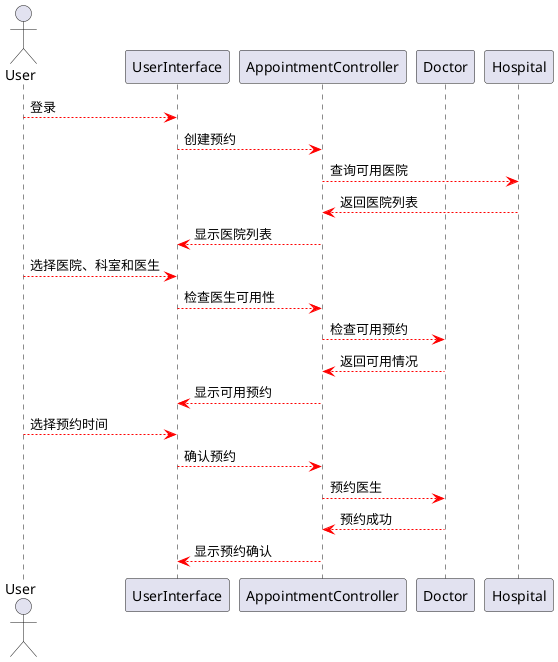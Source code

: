 @startuml
actor User
participant "UserInterface" as UI
participant "AppointmentController" as AC
participant "Doctor" as D
participant "Hospital" as H

User -[#red]-> UI : 登录
UI -[#red]-> AC : 创建预约
AC -[#red]-> H : 查询可用医院
H -[#red]-> AC : 返回医院列表
AC -[#red]-> UI : 显示医院列表
User -[#red]-> UI : 选择医院、科室和医生
UI -[#red]-> AC : 检查医生可用性
AC -[#red]-> D : 检查可用预约
D -[#red]-> AC : 返回可用情况
AC -[#red]-> UI : 显示可用预约
User -[#red]-> UI : 选择预约时间
UI -[#red]-> AC : 确认预约
AC -[#red]-> D : 预约医生
D -[#red]-> AC : 预约成功
AC -[#red]-> UI : 显示预约确认
@enduml
